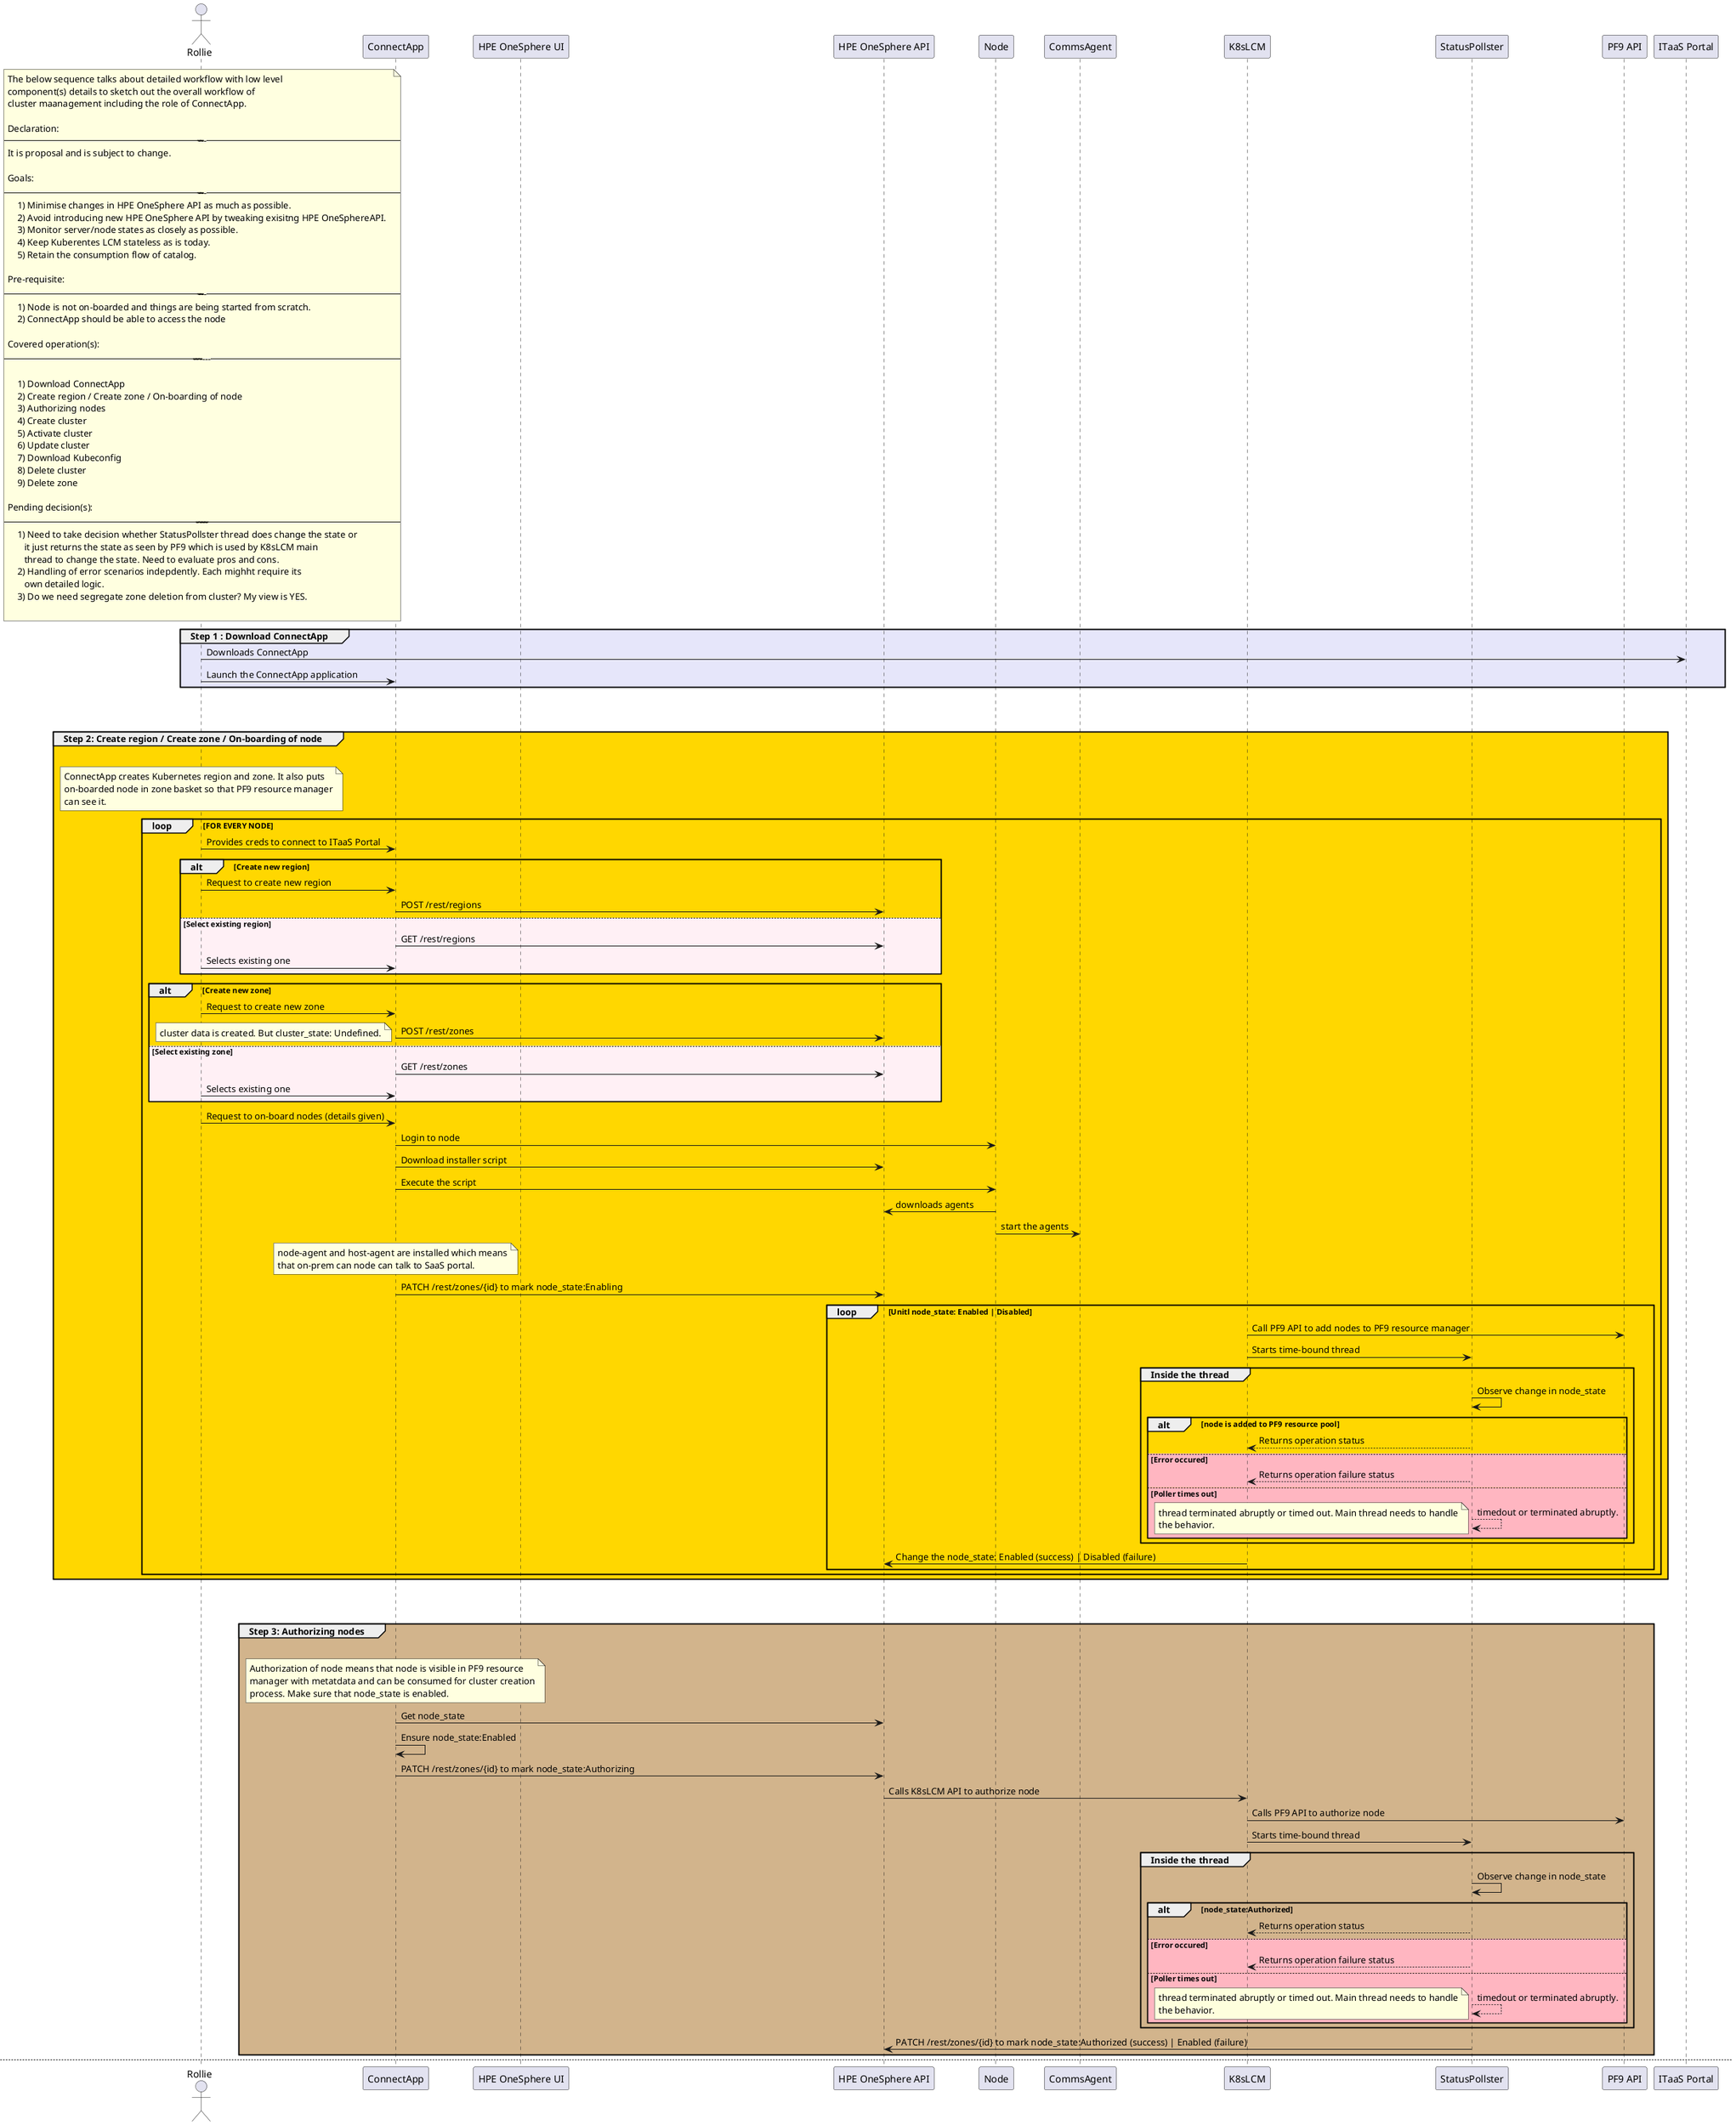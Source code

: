 @startuml
actor Rollie

participant ConnectApp
participant "HPE OneSphere UI"
participant "HPE OneSphere API"
participant Node
participant CommsAgent
participant K8sLCM
participant "StatusPollster"
participant "PF9 API"

note over Rollie #LightYellow
    The below sequence talks about detailed workflow with low level
    component(s) details to sketch out the overall workflow of
    cluster maanagement including the role of ConnectApp.

    Declaration:
    ---------------
    It is proposal and is subject to change.

    Goals:
    ---------------
        1) Minimise changes in HPE OneSphere API as much as possible.
        2) Avoid introducing new HPE OneSphere API by tweaking exisitng HPE OneSphereAPI.
        3) Monitor server/node states as closely as possible.
        4) Keep Kuberentes LCM stateless as is today.
        5) Retain the consumption flow of catalog.

    Pre-requisite:
    ---------------
        1) Node is not on-boarded and things are being started from scratch.
        2) ConnectApp should be able to access the node

    Covered operation(s):
    ----------------------

        1) Download ConnectApp
        2) Create region / Create zone / On-boarding of node
        3) Authorizing nodes
        4) Create cluster
        5) Activate cluster
        6) Update cluster
        7) Download Kubeconfig
        8) Delete cluster
        9) Delete zone

    Pending decision(s):
    ------------------------
        1) Need to take decision whether StatusPollster thread does change the state or
           it just returns the state as seen by PF9 which is used by K8sLCM main
           thread to change the state. Need to evaluate pros and cons.
        2) Handling of error scenarios indepdently. Each mighht require its
           own detailed logic.
        3) Do we need segregate zone deletion from cluster? My view is YES.

end note


group #Lavender Step 1 : Download ConnectApp
    Rollie -> "ITaaS Portal": Downloads ConnectApp
    Rollie -> ConnectApp: Launch the ConnectApp application
end


|||
|||
group #Gold Step 2: Create region / Create zone / On-boarding of node
    |||
    note over Rollie #LightYellow
        ConnectApp creates Kubernetes region and zone. It also puts
        on-boarded node in zone basket so that PF9 resource manager
        can see it.
    end note

    loop FOR EVERY NODE
        Rollie -> ConnectApp: Provides creds to connect to ITaaS Portal

        alt Create new region
            Rollie -> ConnectApp: Request to create new region
            ConnectApp -> "HPE OneSphere API": POST /rest/regions
        else #LavenderBlush Select existing region
            ConnectApp -> "HPE OneSphere API": GET /rest/regions
            Rollie -> ConnectApp: Selects existing one
        end

        alt Create new zone
            Rollie -> ConnectApp: Request to create new zone
            ConnectApp -> "HPE OneSphere API": POST /rest/zones
            note left #LightYellow
                cluster data is created. But cluster_state: Undefined.
            end note
        else #LavenderBlush Select existing zone
            ConnectApp -> "HPE OneSphere API": GET /rest/zones
            Rollie -> ConnectApp: Selects existing one
        end

        Rollie -> ConnectApp: Request to on-board nodes (details given)
        ConnectApp -> Node: Login to node
        ConnectApp -> "HPE OneSphere API" : Download installer script
        ConnectApp -> Node : Execute the script
        Node -> "HPE OneSphere API": downloads agents
        Node -> CommsAgent: start the agents
        note over ConnectApp #LightYellow
            node-agent and host-agent are installed which means
            that on-prem can node can talk to SaaS portal.
        end note
        ConnectApp -> "HPE OneSphere API": PATCH /rest/zones/{id} to mark node_state:Enabling
        loop Unitl node_state: Enabled | Disabled
            K8sLCM -> "PF9 API": Call PF9 API to add nodes to PF9 resource manager
            K8sLCM -> "StatusPollster":  Starts time-bound thread
            group Inside the thread
                "StatusPollster" -> "StatusPollster": Observe change in node_state
                alt node is added to PF9 resource pool
                    "StatusPollster" --> K8sLCM: Returns operation status
                else #LightPink Error occured
                    "StatusPollster" --> K8sLCM: Returns operation failure status
                else #LightPink Poller times out
                    "StatusPollster" --> "StatusPollster": timedout or terminated abruptly.
                    note left
                        thread terminated abruptly or timed out. Main thread needs to handle
                        the behavior.
                    end note
                end
            end
            K8sLCM -> "HPE OneSphere API": Change the node_state: Enabled (success) | Disabled (failure)
        end loop
    end loop
end


|||
|||
group #Tan Step 3: Authorizing nodes
    |||
    note over ConnectApp #LightYellow
        Authorization of node means that node is visible in PF9 resource
        manager with metatdata and can be consumed for cluster creation
        process. Make sure that node_state is enabled.
    end note
    ConnectApp -> "HPE OneSphere API": Get node_state
    ConnectApp -> ConnectApp: Ensure node_state:Enabled
    ConnectApp -> "HPE OneSphere API":  PATCH /rest/zones/{id} to mark node_state:Authorizing
    "HPE OneSphere API"-> K8sLCM: Calls K8sLCM API to authorize node
    K8sLCM -> "PF9 API": Calls PF9 API to authorize node
    K8sLCM -> "StatusPollster":  Starts time-bound thread
    group Inside the thread
        "StatusPollster" -> "StatusPollster": Observe change in node_state
        alt node_state:Authorized
            "StatusPollster" --> K8sLCM: Returns operation status
        else #LightPink Error occured
            "StatusPollster" --> K8sLCM: Returns operation failure status
        else #LightPink Poller times out
             "StatusPollster" --> "StatusPollster": timedout or terminated abruptly.
              note left
                 thread terminated abruptly or timed out. Main thread needs to handle
                 the behavior.
              end note
        end
    end
    "StatusPollster" -> "HPE OneSphere API": PATCH /rest/zones/{id} to mark node_state:Authorized (success) | Enabled (failure)
end



newpage



|||
|||
group #Orange Step 4: Create cluster
    |||
    Rollie -> "HPE OneSphere UI": Request to create cluster
    "HPE OneSphere UI" -> "HPE OneSphere API": PATCH /rest/zones/{id} to create cluster
    "HPE OneSphere API" -> K8sLCM: Creates cluster
    K8sLCM -> "PF9 API": Creates cluster
    K8sLCM -> "HPE OneSphere API": Mark cluster_state:Created
    note left #LightYellow
        Appropriate IAM role might need to be created.
        To be detailed further...
    end note
end



|||
|||
group #GreenYellow Step 5: Activate cluster
    |||
    Rollie -> "HPE OneSphere UI": Request to activate cluster (set of nodes provided)
    "HPE OneSphere UI" -> "HPE OneSphere API": PATCH /rest/zones/{id} to add nodes
    "HPE OneSphere API" -> K8sLCM: Call K8sLCM API to add nodes
    K8sLCM -> "HPE OneSphere API": PATCH /rest/zones/{id} to mark cluster_state:Activating and node_state:Activating
    K8sLCM -> "PF9 API": Call PF9 API to add nodes to cluster
    K8sLCM -> "StatusPollster":  Starts time-bound thread
    group Inside the thread
        "StatusPollster" -> "StatusPollster": Observe change in cluster_state
        alt cluster_state:Activated
            "StatusPollster" -> "PF9 API": Get node_state
            "StatusPollster" -> "HPE OneSphere API": PATCH /rest/zones/{id} to mark cluster_state:Activated and node_state:Activated
        else #LightPink cluster_state is UNDESIRED
            "StatusPollster" -> "StatusPollster": Handle ErrorScenarios(1)
            "StatusPollster" -> "HPE OneSphere API": PATCH /rest/zones/{id} to mark cluster_state:Created and node_state:Authorized
            note left #Violet
                ErrorScenarios(1) will be dealt in separate story. It might require
                following set of activities:
                    - pulling nodes out of cluster
                    - walking through deactivating state so that it can come to authorized state
                And, the behaivor will very much depends upon how PF9 supports error handling
                in these scenarios. To be detailed further...
            end note
        else #LightPink Poller times out
            "StatusPollster" -> "PF9 API": Get node_state
            "StatusPollster" -> "StatusPollster": Handle ErrorScenarios(2)
            "StatusPollster" -> "HPE OneSphere API": PATCH /rest/zones/{id} to mark cluster_state:Enabled and node_state:Authorized
            note left #Violet
                ErrorScenarios(2) will be dealt in separate story.
                The strategy will be influenced by:
                    - our retry policy
                    - pulling nodes out of cluster
                    - walking through deactivating state so that it can come to authorized state
                We might need to re-try. We might ask PF9 to stop processing the cluster creation
                so that we can rollback things. To be detailed further...
            end note
        end
    end
end



newpage




|||
|||
group #Lime Aqua 6: Update cluster
    |||
    Rollie -> "HPE OneSphere UI": Update cluster (set of nodes provided)
    "HPE OneSphere UI" -> "HPE OneSphere API": PATCH /rest/zones/{id} to mark cluster_state:Updating and node_state: Activating
    "HPE OneSphere API" -> K8sLCM: Call API to add nodes
    K8sLCM -> "PF9 API": Call PF9 API to add nodes to cluster
    K8sLCM -> "StatusPollster":  Starts time-bound thread to add nodes to cluster
    group Inside the thread
        "StatusPollster" -> "PF9 API": Observe change in cluster_state
        alt Cluster reaches desired state
            "StatusPollster" -> "PF9 API": Get node_state
            "StatusPollster" -> "HPE OneSphere API": PATCH /rest/zones/{id} to mark cluster_state:Updated and node_state:Activated
        else #LightPink Cluster reaches unexpected state state
                "StatusPollster" -> "PF9 API": Get node_state
                "StatusPollster" -> "StatusPollster": Handle ErrorScenarios(3)
                "StatusPollster" -> "HPE OneSphere API": PATCH /rest/zones/{id} to mark cluster_state:Activated and node_state:Auhtorized
                note left #Violet
                     ErrorScenarios(3) will be dealt in separate story.
                     We might do following based on feasability:
                            - Pull enough nodes to bring cluster to active state
                            - Or, mark cluster in errored state
                     Need to see what PF9 supports underneath. For now, we will mark
                     state as mentioned above. To be detailed further...
                end note
        else #LightPink Poller times out
            "StatusPollster" -> "PF9 API": Get node_state
            "StatusPollster" -> "StatusPollster": Handle ErrorScenarios(4)
            "StatusPollster" -> "HPE OneSphere API": PATCH /rest/zones/{id} to mark cluster_state:Activated and node_state:Authorized
             note left #Violet
                ErrorScenarios(4) will be dealt in separate story.
                The strategy will be influenced by:
                    - our retry policy
                    - pulling nodes out of cluster
                    - walking through deactivating state so that it can come to authorized state
                We might need to re-try.  To be detailed further...
             end note
        end
    end
end




|||
|||
group #Aqua 7: Download kubeconfig
    |||
    Rollie -> "HPE OneSphere UI": Download kuberconfig
    "HPE OneSphere UI" -> "HPE OneSphere API": Request to get kubeconfig
    "HPE OneSphere API" -> K8sLCM: Call API to get kubeconfig
    K8sLCM -> "PF9 API": Download kubeconfig
    note left #Yellow
        To be detailed further...
    end note
end


newpage



|||
|||
group #Lavender Step 8: Delete cluster
    |||
    Rollie -> "HPE OneSphere UI": Delete cluster (set of nodes provided)
    "HPE OneSphere UI" -> "HPE OneSphere API": PATCH /rest/zone/{id} to cluster_state:DELETING
    "HPE OneSphere API" -> K8sLCM: Request to delete cluster
    K8sLCM -> "PF9 API": Call PF9 API to delete cluster
    K8sLCM -> "StatusPollster":  Starts time-bound thread to add nodes to cluster
    group Inside the thread
        "StatusPollster" -> "PF9 API": Observe change in cluster_state
        alt Cluster is deleted
            "StatusPollster" -> "PF9 API": Get node_state
            "StatusPollster" -> "HPE OneSphere API": PATCH /rest/zones/{id} to mark cluster_state:Deleted and node_state:Authorized
        else #LightPink Cluster deletion failed
            "StatusPollster" -> "PF9 API": Get node_state
            "StatusPollster" -> "StatusPollster": Handle ErrorScenarios(5)
            "StatusPollster" -> "HPE OneSphere API": PATCH /rest/zones/{id} to mark cluster_state:Activated and node_state:Authorized
            note left #Violet
                ErrorScenarios(5) will be dealt in separate story.
            end note
        else #LightPink Poller times out
            "StatusPollster" -> "PF9 API": Get node_state
            "StatusPollster" -> "StatusPollster": Handle ErrorScenarios(6)
            "StatusPollster" -> "HPE OneSphere API": PATCH /rest/zones/{id} to mark cluster_state:Activated and node_state:Authorized
             note left #Violet
                 ErrorScenarios(6) will be dealt in separate story.
             end note
        end
    end
end



|||
|||
group #Lavender Step 9: Delete zone
    |||
    Rollie -> "HPE OneSphere UI": Delete zone
    "HPE OneSphere UI" -> "HPE OneSphere API": DELETE /rest/zone/{id}
    note over Rollie
        Requirement: cluster_state:Created|Undefined
    end note
    "HPE OneSphere API" -> K8sLCM: Get sanity check to do delete zone
    K8sLCM -> K8sLCM:  Performs internal validation (if required cleanup)
    note over Rollie
       To be detailed further...
    end note
    "HPE OneSphere API" -> "HPE OneSphere API": DELETE  /rest/zones/{id}
end
@enduml